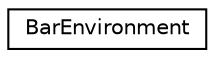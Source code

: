 digraph "类继承关系图"
{
  edge [fontname="Helvetica",fontsize="10",labelfontname="Helvetica",labelfontsize="10"];
  node [fontname="Helvetica",fontsize="10",shape=record];
  rankdir="LR";
  Node0 [label="BarEnvironment",height=0.2,width=0.4,color="black", fillcolor="white", style="filled",URL="$class_bar_environment.html"];
}
